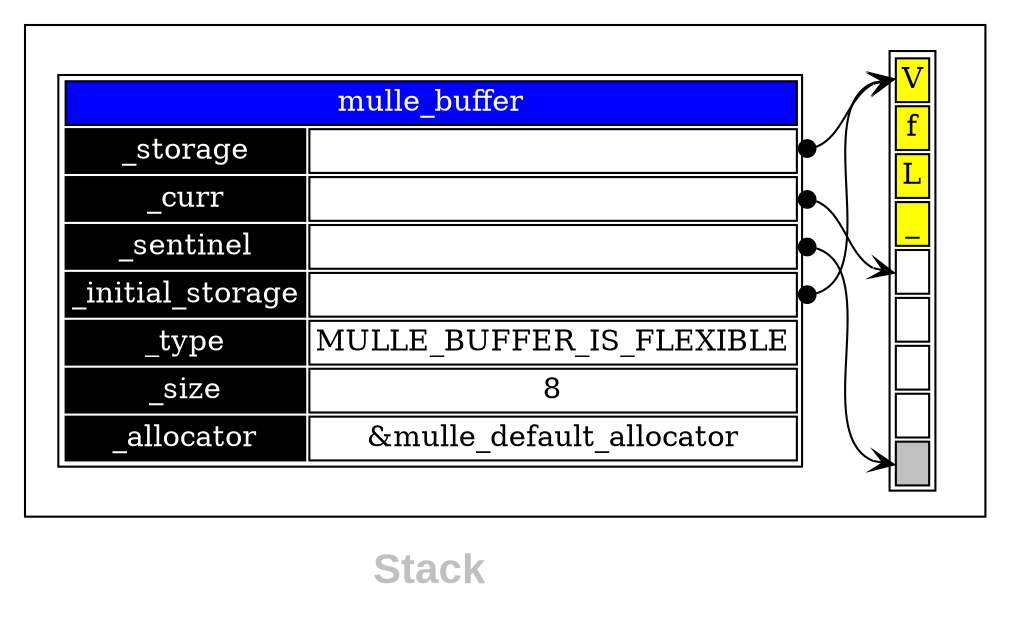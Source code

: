 digraph {
   rankdir=LR;

   // Add this new node for the legend
   legend [shape=none, label="Stack", fontsize=20, fontcolor=gray, fontname="Arial Bold"];

   subgraph cluster_main {

   "mulle__pointerarray" [ label=<<TABLE BORDER="1">
      <TR BORDER="0"><TD BGCOLOR="blue" COLSPAN="2"><FONT COLOR="white">mulle_buffer</FONT></TD></TR>
      <TR BORDER="0"><TD BGCOLOR="black"><FONT COLOR="white">_storage</FONT></TD><TD PORT="pointer_storage"></TD></TR>
      <TR BORDER="0"><TD BGCOLOR="black"><FONT COLOR="white">_curr</FONT></TD><TD PORT="pointer_curr"></TD></TR>
      <TR BORDER="0"><TD BGCOLOR="black"><FONT COLOR="white">_sentinel</FONT></TD><TD PORT="pointer_sentinel"></TD></TR>
      <TR BORDER="0"><TD BGCOLOR="black"><FONT COLOR="white">_initial_storage</FONT></TD><TD PORT="pointer_initial_storage"></TD></TR>
      <TR BORDER="0"><TD BGCOLOR="black"><FONT COLOR="white">_type</FONT></TD><TD>MULLE_BUFFER_IS_FLEXIBLE</TD></TR>
      <TR BORDER="0"><TD BGCOLOR="black"><FONT COLOR="white">_size</FONT></TD><TD>8</TD></TR>
      <TR BORDER="0"><TD BGCOLOR="black"><FONT COLOR="white">_allocator</FONT></TD><TD>&amp;mulle_default_allocator</TD></TR>
   </TABLE>>, shape="none" ];

   graph [ pad="0.2", ranksep="0.3", nodesep="0.0"];

   "alloca" [ label=<<TABLE BORDER="1">
      <TR BORDER="0"><TD PORT="cell0" BGCOLOR="yellow"><FONT COLOR="black">V</FONT></TD></TR>
      <TR BORDER="0"><TD PORT="cell1" BGCOLOR="yellow"><FONT COLOR="black">f</FONT></TD></TR>
      <TR BORDER="0"><TD PORT="cell2" BGCOLOR="yellow"><FONT COLOR="black">L</FONT></TD></TR>
      <TR BORDER="0"><TD PORT="cell3" BGCOLOR="yellow"><FONT COLOR="black">_</FONT></TD></TR>
      <TR BORDER="0"><TD PORT="cell4" BGCOLOR="white"><FONT COLOR="black"> </FONT></TD></TR>
      <TR BORDER="0"><TD PORT="cell5" BGCOLOR="white"><FONT COLOR="black"> </FONT></TD></TR>
      <TR BORDER="0"><TD PORT="cell6" BGCOLOR="white"><FONT COLOR="black"> </FONT></TD></TR>
      <TR BORDER="0"><TD PORT="cell7" BGCOLOR="white"><FONT COLOR="black"> </FONT></TD></TR>
      <TR BORDER="0"><TD PORT="sentinel" BGCOLOR="gray"><FONT COLOR="gray"> </FONT></TD></TR>
   </TABLE>>, shape="none" ];


   // center doesn't work :(
   "mulle__pointerarray":"pointer_storage:_"          -> "alloca":"cell0"  [ arrowtail="dot", arrowhead="vee", dir="both" ]
   "mulle__pointerarray":"pointer_initial_storage:_"  -> "alloca":"cell0"  [ arrowtail="dot", arrowhead="vee", dir="both" ]
   "mulle__pointerarray":"pointer_curr:_"             -> "alloca":"cell4"  [ arrowtail="dot", arrowhead="vee",  dir="both" ]
   "mulle__pointerarray":"pointer_sentinel:_"         -> "alloca":"sentinel" [ arrowtail="dot", arrowhead="vee",  dir="both" ]
    }
}
